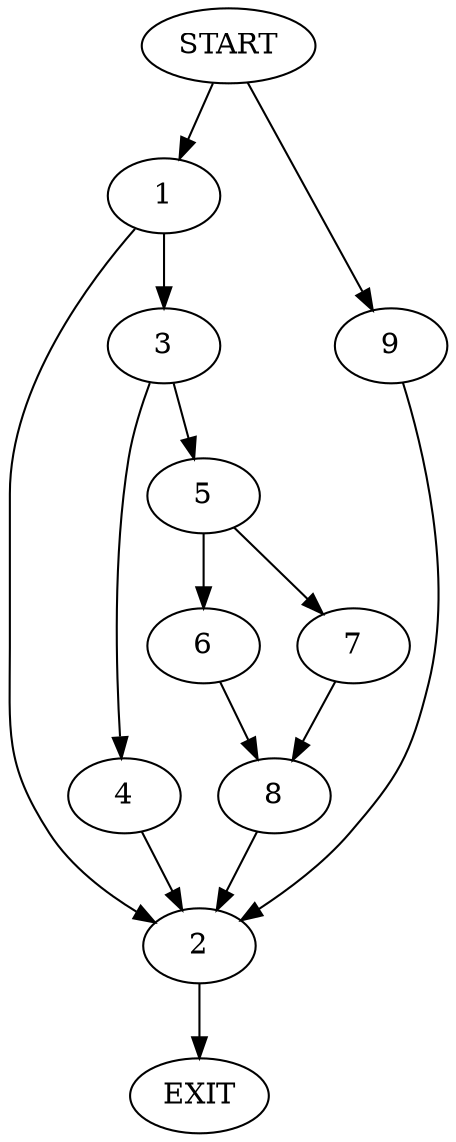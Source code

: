 digraph {
0 [label="START"]
10 [label="EXIT"]
0 -> 1
1 -> 2
1 -> 3
3 -> 4
3 -> 5
2 -> 10
4 -> 2
5 -> 6
5 -> 7
6 -> 8
7 -> 8
8 -> 2
0 -> 9
9 -> 2
}
